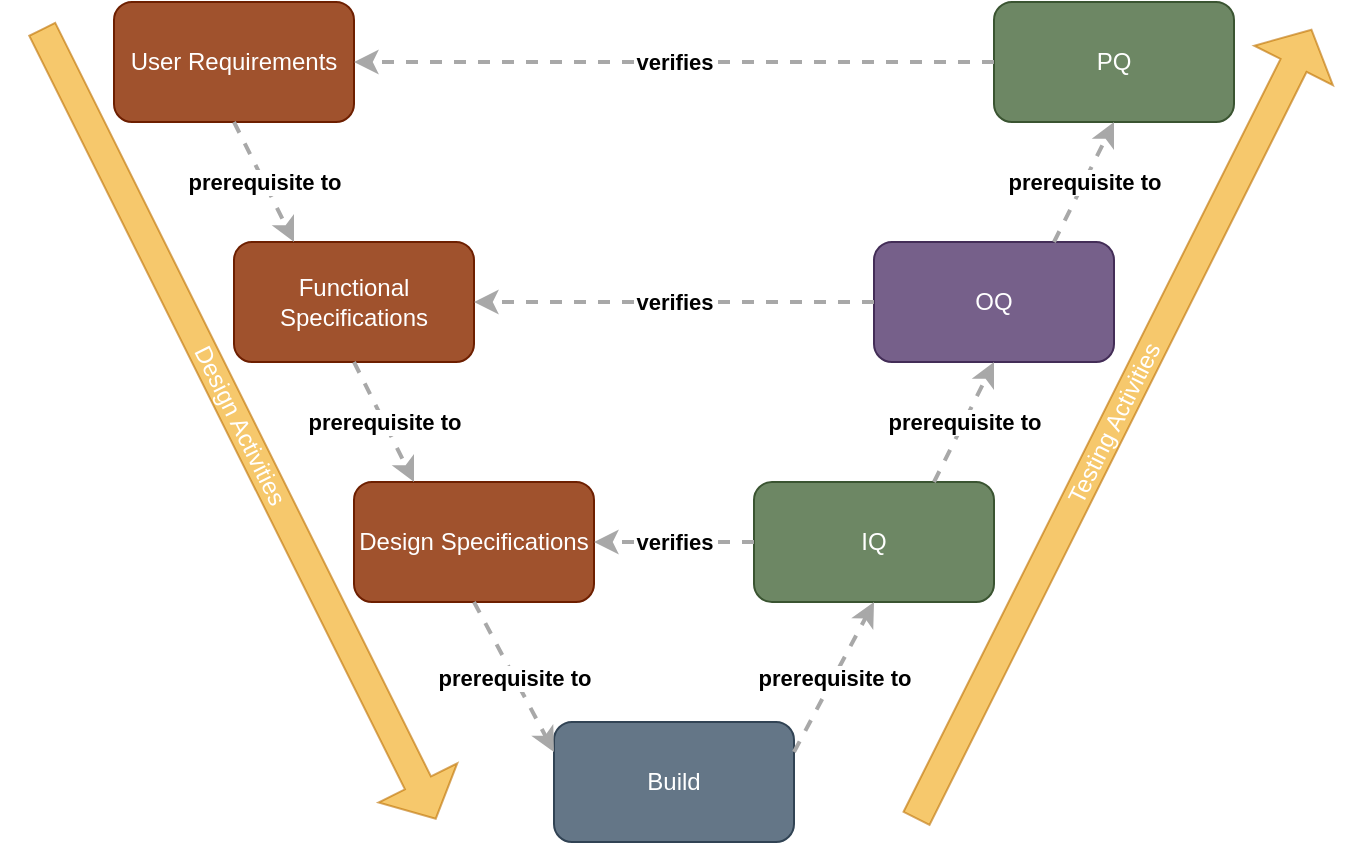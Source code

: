 <mxfile version="13.0.3" type="device"><diagram id="ZBZ0YCX8xicjcO1MG4nZ" name="Page-1"><mxGraphModel dx="1851" dy="585" grid="1" gridSize="10" guides="1" tooltips="1" connect="1" arrows="1" fold="1" page="1" pageScale="1" pageWidth="827" pageHeight="1169" math="0" shadow="0"><root><mxCell id="0"/><mxCell id="1" parent="0"/><mxCell id="_L3wQPc0oC27ZVKDSg2F-1" value="User Requirements" style="rounded=1;whiteSpace=wrap;html=1;fillColor=#a0522d;strokeColor=#6D1F00;fontColor=#ffffff;" parent="1" vertex="1"><mxGeometry x="-702" y="160" width="120" height="60" as="geometry"/></mxCell><mxCell id="_L3wQPc0oC27ZVKDSg2F-3" value="Functional Specifications" style="rounded=1;whiteSpace=wrap;html=1;fillColor=#a0522d;strokeColor=#6D1F00;fontColor=#ffffff;" parent="1" vertex="1"><mxGeometry x="-642" y="280" width="120" height="60" as="geometry"/></mxCell><mxCell id="_L3wQPc0oC27ZVKDSg2F-4" value="Design Specifications" style="rounded=1;whiteSpace=wrap;html=1;fillColor=#a0522d;strokeColor=#6D1F00;fontColor=#ffffff;" parent="1" vertex="1"><mxGeometry x="-582" y="400" width="120" height="60" as="geometry"/></mxCell><mxCell id="_L3wQPc0oC27ZVKDSg2F-5" value="IQ" style="rounded=1;whiteSpace=wrap;html=1;fillColor=#6d8764;strokeColor=#3A5431;fontColor=#ffffff;" parent="1" vertex="1"><mxGeometry x="-382" y="400" width="120" height="60" as="geometry"/></mxCell><mxCell id="_L3wQPc0oC27ZVKDSg2F-6" value="OQ" style="rounded=1;whiteSpace=wrap;html=1;fillColor=#76608a;strokeColor=#432D57;fontColor=#ffffff;" parent="1" vertex="1"><mxGeometry x="-322" y="280" width="120" height="60" as="geometry"/></mxCell><mxCell id="_L3wQPc0oC27ZVKDSg2F-7" value="PQ" style="rounded=1;whiteSpace=wrap;html=1;fillColor=#6d8764;strokeColor=#3A5431;fontColor=#ffffff;" parent="1" vertex="1"><mxGeometry x="-262" y="160" width="120" height="60" as="geometry"/></mxCell><mxCell id="_L3wQPc0oC27ZVKDSg2F-8" value="Build" style="rounded=1;whiteSpace=wrap;html=1;fillColor=#647687;strokeColor=#314354;fontColor=#ffffff;" parent="1" vertex="1"><mxGeometry x="-482" y="520" width="120" height="60" as="geometry"/></mxCell><mxCell id="_L3wQPc0oC27ZVKDSg2F-13" value="Design Activities" style="html=1;shadow=0;dashed=0;align=center;verticalAlign=middle;shape=mxgraph.arrows2.arrow;dy=0.67;dx=20;notch=0;rotation=63.5;fillColor=#f0a30a;strokeColor=#BD7000;fontColor=#ffffff;opacity=60;" parent="1" vertex="1"><mxGeometry x="-860" y="349" width="441" height="44" as="geometry"/></mxCell><mxCell id="_L3wQPc0oC27ZVKDSg2F-15" value="&lt;div style=&quot;text-align: left&quot;&gt;&lt;div style=&quot;text-align: center&quot;&gt;&lt;b&gt;prerequisite to&lt;/b&gt;&lt;/div&gt;&lt;/div&gt;" style="edgeStyle=none;rounded=0;html=1;jettySize=auto;orthogonalLoop=1;strokeColor=#A8A8A8;strokeWidth=2;fontColor=#000000;jumpStyle=none;dashed=1;exitX=0.5;exitY=1;exitDx=0;exitDy=0;entryX=0.25;entryY=0;entryDx=0;entryDy=0;" parent="1" source="_L3wQPc0oC27ZVKDSg2F-1" target="_L3wQPc0oC27ZVKDSg2F-3" edge="1"><mxGeometry width="200" relative="1" as="geometry"><mxPoint x="-432" y="510" as="sourcePoint"/><mxPoint x="-542" y="400" as="targetPoint"/></mxGeometry></mxCell><mxCell id="_L3wQPc0oC27ZVKDSg2F-16" value="&lt;div style=&quot;text-align: left&quot;&gt;&lt;div style=&quot;text-align: center&quot;&gt;&lt;b&gt;prerequisite to&lt;/b&gt;&lt;/div&gt;&lt;/div&gt;" style="edgeStyle=none;rounded=0;html=1;entryX=0.25;entryY=0;jettySize=auto;orthogonalLoop=1;strokeColor=#A8A8A8;strokeWidth=2;fontColor=#000000;jumpStyle=none;dashed=1;exitX=0.5;exitY=1;exitDx=0;exitDy=0;entryDx=0;entryDy=0;" parent="1" source="_L3wQPc0oC27ZVKDSg2F-3" target="_L3wQPc0oC27ZVKDSg2F-4" edge="1"><mxGeometry width="200" relative="1" as="geometry"><mxPoint x="-432" y="510" as="sourcePoint"/><mxPoint x="-232" y="510" as="targetPoint"/></mxGeometry></mxCell><mxCell id="_L3wQPc0oC27ZVKDSg2F-17" value="&lt;div style=&quot;text-align: left&quot;&gt;&lt;div style=&quot;text-align: center&quot;&gt;&lt;b&gt;prerequisite to&lt;/b&gt;&lt;/div&gt;&lt;/div&gt;" style="edgeStyle=none;rounded=0;html=1;entryX=0;entryY=0.25;jettySize=auto;orthogonalLoop=1;strokeColor=#A8A8A8;strokeWidth=2;fontColor=#000000;jumpStyle=none;dashed=1;exitX=0.5;exitY=1;exitDx=0;exitDy=0;entryDx=0;entryDy=0;" parent="1" source="_L3wQPc0oC27ZVKDSg2F-4" target="_L3wQPc0oC27ZVKDSg2F-8" edge="1"><mxGeometry width="200" relative="1" as="geometry"><mxPoint x="-432" y="510" as="sourcePoint"/><mxPoint x="-232" y="510" as="targetPoint"/></mxGeometry></mxCell><mxCell id="_L3wQPc0oC27ZVKDSg2F-19" value="&lt;div style=&quot;text-align: left&quot;&gt;&lt;div style=&quot;text-align: center&quot;&gt;&lt;b&gt;prerequisite to&lt;/b&gt;&lt;/div&gt;&lt;/div&gt;" style="edgeStyle=none;rounded=0;html=1;entryX=0.5;entryY=1;jettySize=auto;orthogonalLoop=1;strokeColor=#A8A8A8;strokeWidth=2;fontColor=#000000;jumpStyle=none;dashed=1;exitX=1;exitY=0.25;exitDx=0;exitDy=0;entryDx=0;entryDy=0;" parent="1" source="_L3wQPc0oC27ZVKDSg2F-8" target="_L3wQPc0oC27ZVKDSg2F-5" edge="1"><mxGeometry width="200" relative="1" as="geometry"><mxPoint x="-432" y="510" as="sourcePoint"/><mxPoint x="-232" y="510" as="targetPoint"/></mxGeometry></mxCell><mxCell id="_L3wQPc0oC27ZVKDSg2F-20" value="&lt;div style=&quot;text-align: left&quot;&gt;&lt;div style=&quot;text-align: center&quot;&gt;&lt;b&gt;prerequisite to&lt;/b&gt;&lt;/div&gt;&lt;/div&gt;" style="edgeStyle=none;rounded=0;html=1;jettySize=auto;orthogonalLoop=1;strokeColor=#A8A8A8;strokeWidth=2;fontColor=#000000;jumpStyle=none;dashed=1;exitX=0.75;exitY=0;exitDx=0;exitDy=0;entryX=0.5;entryY=1;entryDx=0;entryDy=0;" parent="1" source="_L3wQPc0oC27ZVKDSg2F-5" target="_L3wQPc0oC27ZVKDSg2F-6" edge="1"><mxGeometry width="200" relative="1" as="geometry"><mxPoint x="-162" y="420" as="sourcePoint"/><mxPoint x="-182" y="370" as="targetPoint"/></mxGeometry></mxCell><mxCell id="_L3wQPc0oC27ZVKDSg2F-21" value="&lt;div style=&quot;text-align: left&quot;&gt;&lt;div style=&quot;text-align: center&quot;&gt;&lt;b&gt;prerequisite to&lt;/b&gt;&lt;/div&gt;&lt;/div&gt;" style="edgeStyle=none;rounded=0;html=1;jettySize=auto;orthogonalLoop=1;strokeColor=#A8A8A8;strokeWidth=2;fontColor=#000000;jumpStyle=none;dashed=1;exitX=0.75;exitY=0;exitDx=0;exitDy=0;entryX=0.5;entryY=1;entryDx=0;entryDy=0;" parent="1" source="_L3wQPc0oC27ZVKDSg2F-6" target="_L3wQPc0oC27ZVKDSg2F-7" edge="1"><mxGeometry width="200" relative="1" as="geometry"><mxPoint x="-82" y="320" as="sourcePoint"/><mxPoint x="-52" y="260" as="targetPoint"/></mxGeometry></mxCell><mxCell id="_L3wQPc0oC27ZVKDSg2F-27" value="Testing Activities" style="html=1;shadow=0;dashed=0;align=center;verticalAlign=middle;shape=mxgraph.arrows2.arrow;dy=0.67;dx=20;notch=0;rotation=-63.4;fillColor=#f0a30a;strokeColor=#BD7000;fontColor=#ffffff;opacity=60;" parent="1" vertex="1"><mxGeometry x="-422.5" y="349" width="441" height="44" as="geometry"/></mxCell><mxCell id="_L3wQPc0oC27ZVKDSg2F-31" value="&lt;div style=&quot;text-align: left&quot;&gt;&lt;div style=&quot;text-align: center&quot;&gt;&lt;b&gt;verifies&lt;/b&gt;&lt;/div&gt;&lt;/div&gt;" style="edgeStyle=none;rounded=0;html=1;entryX=1;entryY=0.5;jettySize=auto;orthogonalLoop=1;strokeColor=#A8A8A8;strokeWidth=2;fontColor=#000000;jumpStyle=none;dashed=1;exitX=0;exitY=0.5;exitDx=0;exitDy=0;entryDx=0;entryDy=0;" parent="1" source="_L3wQPc0oC27ZVKDSg2F-5" target="_L3wQPc0oC27ZVKDSg2F-4" edge="1"><mxGeometry width="200" relative="1" as="geometry"><mxPoint x="-652" y="510" as="sourcePoint"/><mxPoint x="-452" y="510" as="targetPoint"/></mxGeometry></mxCell><mxCell id="_L3wQPc0oC27ZVKDSg2F-33" value="&lt;div style=&quot;text-align: left&quot;&gt;&lt;div style=&quot;text-align: center&quot;&gt;&lt;b&gt;verifies&lt;/b&gt;&lt;/div&gt;&lt;/div&gt;" style="edgeStyle=none;rounded=0;html=1;entryX=1;entryY=0.5;jettySize=auto;orthogonalLoop=1;strokeColor=#A8A8A8;strokeWidth=2;fontColor=#000000;jumpStyle=none;dashed=1;exitX=0;exitY=0.5;exitDx=0;exitDy=0;entryDx=0;entryDy=0;" parent="1" source="_L3wQPc0oC27ZVKDSg2F-7" target="_L3wQPc0oC27ZVKDSg2F-1" edge="1"><mxGeometry width="200" relative="1" as="geometry"><mxPoint x="-652" y="510" as="sourcePoint"/><mxPoint x="-452" y="510" as="targetPoint"/></mxGeometry></mxCell><mxCell id="_L3wQPc0oC27ZVKDSg2F-32" value="&lt;div style=&quot;text-align: left&quot;&gt;&lt;div style=&quot;text-align: center&quot;&gt;&lt;b&gt;verifies&lt;/b&gt;&lt;/div&gt;&lt;/div&gt;" style="edgeStyle=none;rounded=0;html=1;entryX=1;entryY=0.5;jettySize=auto;orthogonalLoop=1;strokeColor=#A8A8A8;strokeWidth=2;fontColor=#000000;jumpStyle=none;dashed=1;exitX=0;exitY=0.5;exitDx=0;exitDy=0;entryDx=0;entryDy=0;" parent="1" edge="1"><mxGeometry width="200" relative="1" as="geometry"><mxPoint x="-322" y="310" as="sourcePoint"/><mxPoint x="-522" y="310" as="targetPoint"/></mxGeometry></mxCell></root></mxGraphModel></diagram></mxfile>